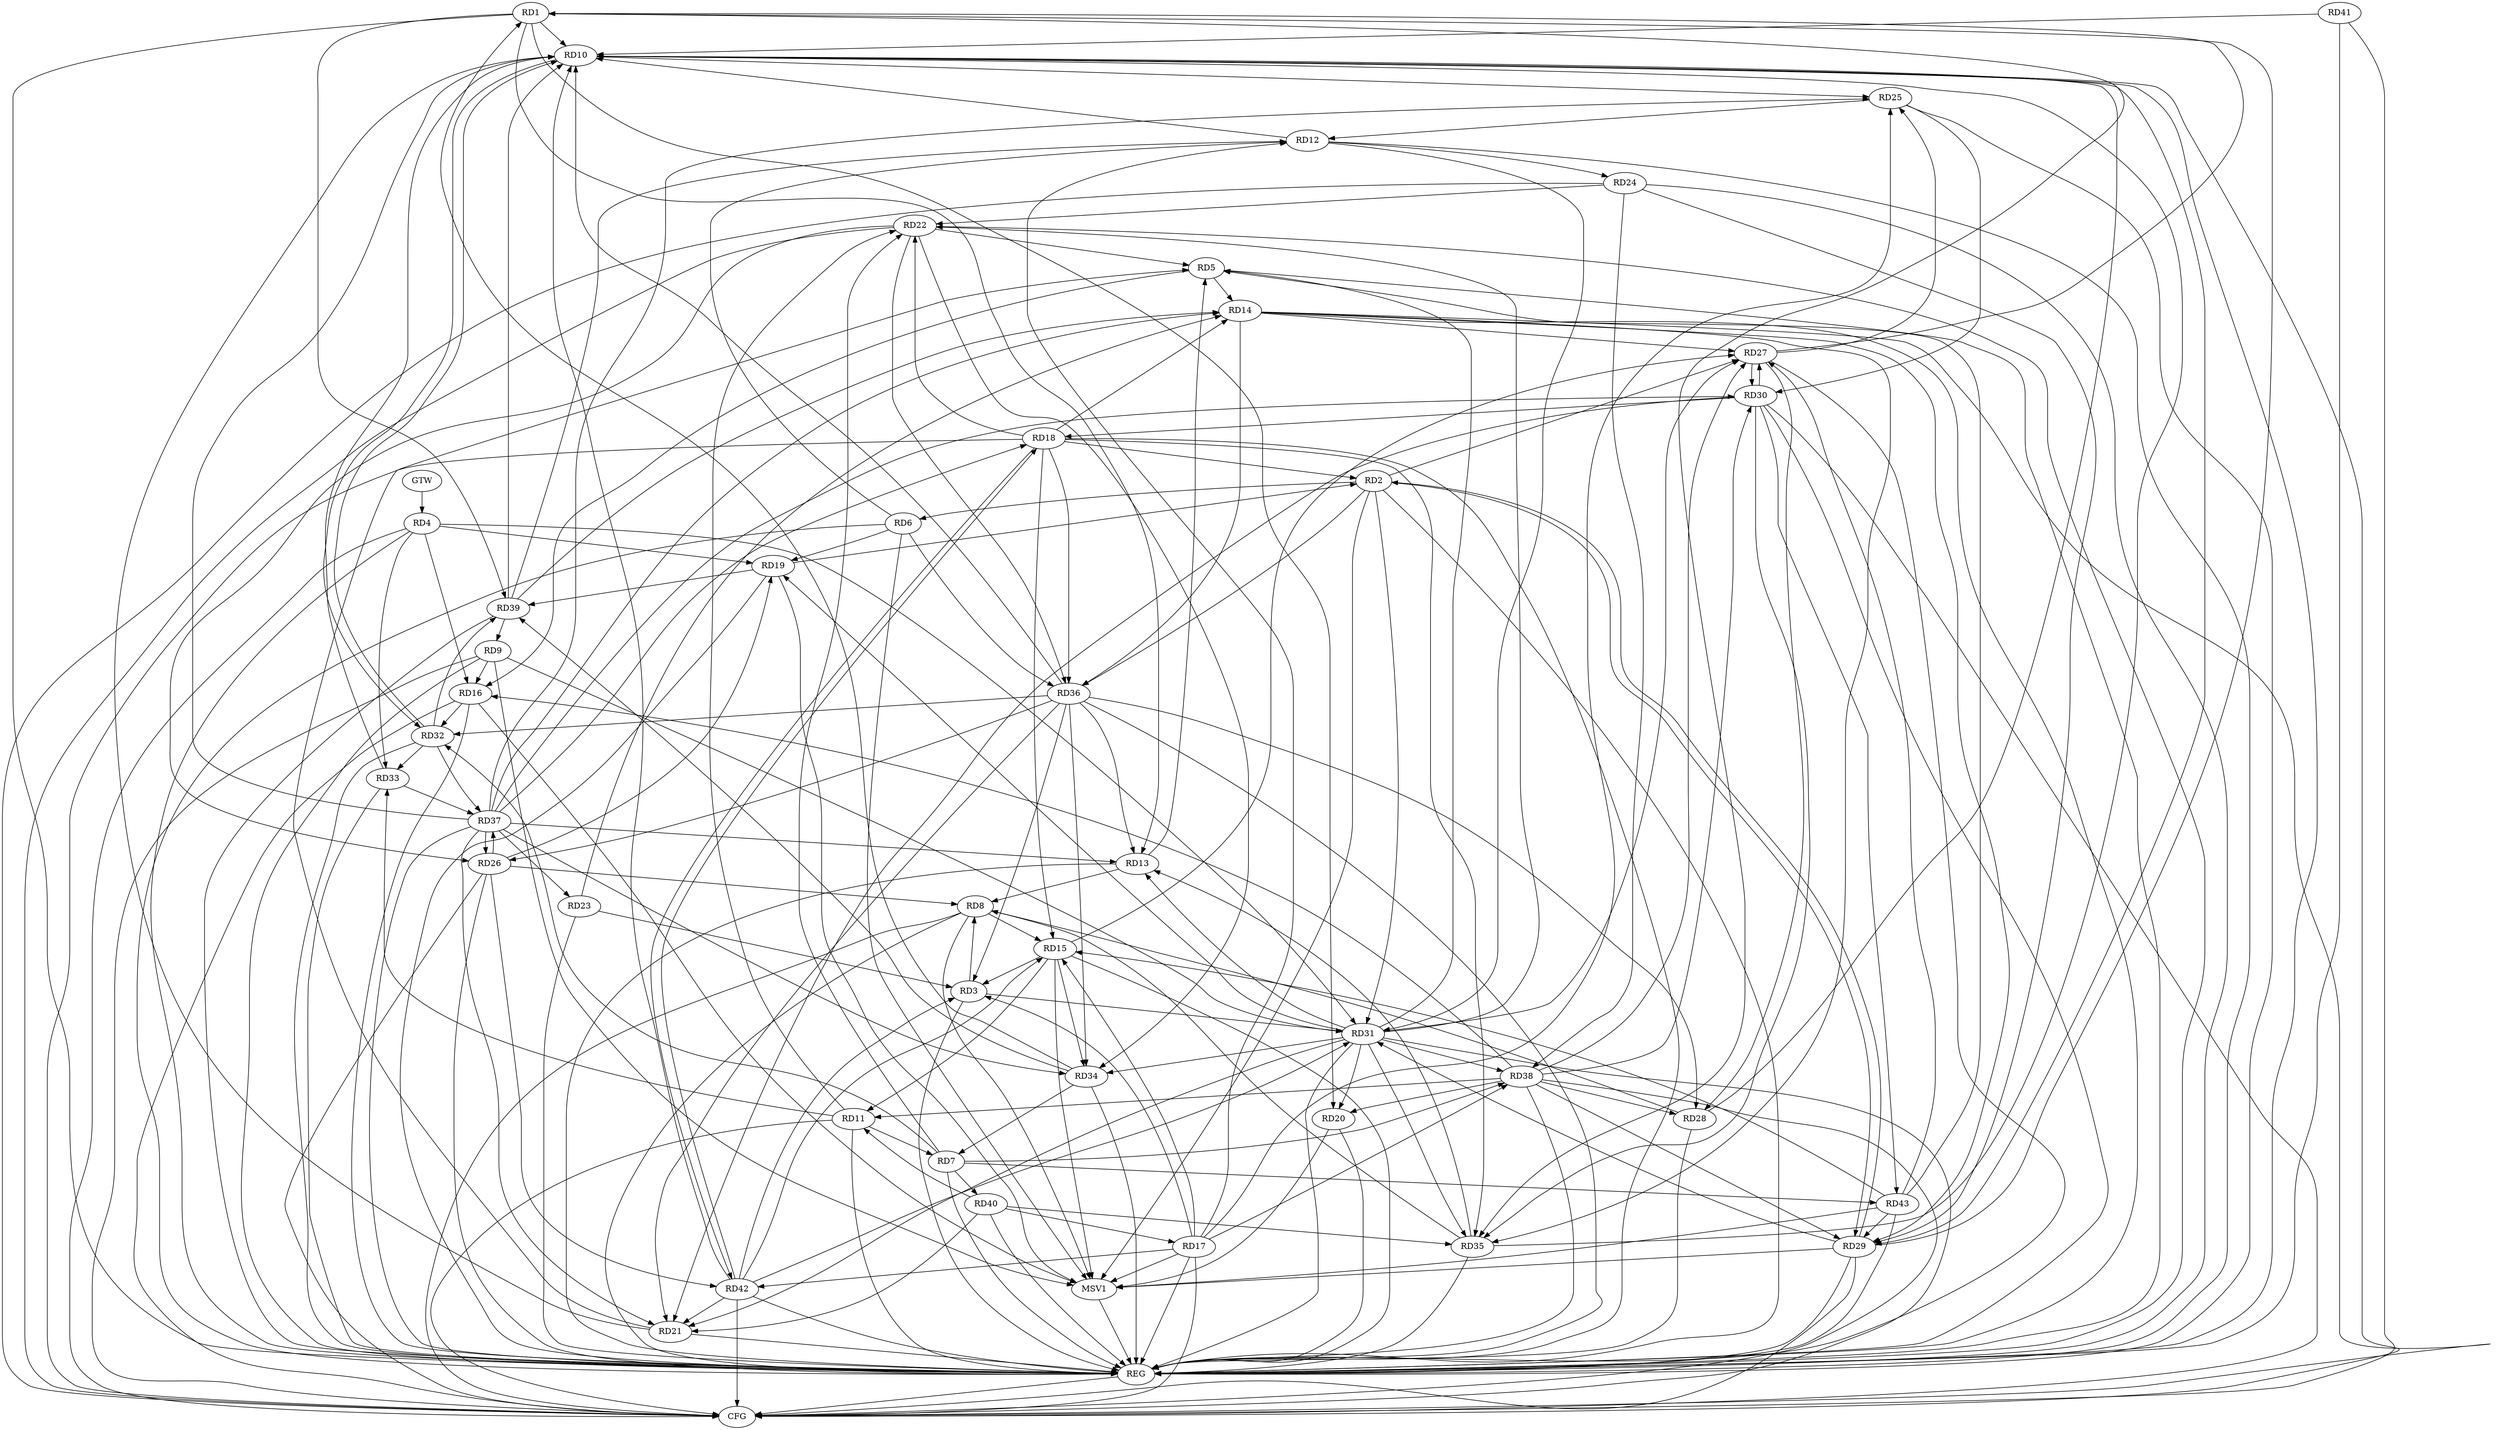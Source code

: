 strict digraph G {
  RD1 [ label="RD1" ];
  RD2 [ label="RD2" ];
  RD3 [ label="RD3" ];
  RD4 [ label="RD4" ];
  RD5 [ label="RD5" ];
  RD6 [ label="RD6" ];
  RD7 [ label="RD7" ];
  RD8 [ label="RD8" ];
  RD9 [ label="RD9" ];
  RD10 [ label="RD10" ];
  RD11 [ label="RD11" ];
  RD12 [ label="RD12" ];
  RD13 [ label="RD13" ];
  RD14 [ label="RD14" ];
  RD15 [ label="RD15" ];
  RD16 [ label="RD16" ];
  RD17 [ label="RD17" ];
  RD18 [ label="RD18" ];
  RD19 [ label="RD19" ];
  RD20 [ label="RD20" ];
  RD21 [ label="RD21" ];
  RD22 [ label="RD22" ];
  RD23 [ label="RD23" ];
  RD24 [ label="RD24" ];
  RD25 [ label="RD25" ];
  RD26 [ label="RD26" ];
  RD27 [ label="RD27" ];
  RD28 [ label="RD28" ];
  RD29 [ label="RD29" ];
  RD30 [ label="RD30" ];
  RD31 [ label="RD31" ];
  RD32 [ label="RD32" ];
  RD33 [ label="RD33" ];
  RD34 [ label="RD34" ];
  RD35 [ label="RD35" ];
  RD36 [ label="RD36" ];
  RD37 [ label="RD37" ];
  RD38 [ label="RD38" ];
  RD39 [ label="RD39" ];
  RD40 [ label="RD40" ];
  RD41 [ label="RD41" ];
  RD42 [ label="RD42" ];
  RD43 [ label="RD43" ];
  GTW [ label="GTW" ];
  REG [ label="REG" ];
  CFG [ label="CFG" ];
  MSV1 [ label="MSV1" ];
  RD1 -> RD13;
  RD1 -> RD20;
  RD27 -> RD1;
  RD29 -> RD1;
  RD34 -> RD1;
  RD1 -> RD35;
  RD1 -> RD39;
  RD2 -> RD6;
  RD18 -> RD2;
  RD19 -> RD2;
  RD2 -> RD27;
  RD2 -> RD29;
  RD29 -> RD2;
  RD2 -> RD31;
  RD2 -> RD36;
  RD3 -> RD8;
  RD15 -> RD3;
  RD17 -> RD3;
  RD23 -> RD3;
  RD3 -> RD31;
  RD36 -> RD3;
  RD42 -> RD3;
  RD4 -> RD16;
  RD4 -> RD19;
  RD4 -> RD31;
  RD4 -> RD33;
  RD13 -> RD5;
  RD5 -> RD14;
  RD5 -> RD16;
  RD21 -> RD5;
  RD22 -> RD5;
  RD31 -> RD5;
  RD43 -> RD5;
  RD6 -> RD12;
  RD6 -> RD19;
  RD6 -> RD36;
  RD11 -> RD7;
  RD7 -> RD22;
  RD7 -> RD32;
  RD34 -> RD7;
  RD7 -> RD38;
  RD7 -> RD40;
  RD7 -> RD43;
  RD13 -> RD8;
  RD8 -> RD15;
  RD26 -> RD8;
  RD28 -> RD8;
  RD35 -> RD8;
  RD9 -> RD16;
  RD9 -> RD31;
  RD39 -> RD9;
  RD10 -> RD25;
  RD10 -> RD29;
  RD10 -> RD32;
  RD15 -> RD11;
  RD11 -> RD22;
  RD11 -> RD33;
  RD38 -> RD11;
  RD40 -> RD11;
  RD17 -> RD12;
  RD12 -> RD24;
  RD25 -> RD12;
  RD12 -> RD31;
  RD39 -> RD12;
  RD31 -> RD13;
  RD35 -> RD13;
  RD36 -> RD13;
  RD37 -> RD13;
  RD18 -> RD14;
  RD23 -> RD14;
  RD14 -> RD27;
  RD14 -> RD29;
  RD14 -> RD35;
  RD14 -> RD36;
  RD37 -> RD14;
  RD39 -> RD14;
  RD17 -> RD15;
  RD18 -> RD15;
  RD15 -> RD27;
  RD15 -> RD34;
  RD42 -> RD15;
  RD43 -> RD15;
  RD16 -> RD32;
  RD38 -> RD16;
  RD17 -> RD25;
  RD17 -> RD38;
  RD40 -> RD17;
  RD17 -> RD42;
  RD18 -> RD22;
  RD30 -> RD18;
  RD18 -> RD35;
  RD18 -> RD36;
  RD37 -> RD18;
  RD18 -> RD42;
  RD42 -> RD18;
  RD26 -> RD19;
  RD31 -> RD19;
  RD19 -> RD39;
  RD31 -> RD20;
  RD38 -> RD20;
  RD30 -> RD21;
  RD31 -> RD21;
  RD36 -> RD21;
  RD37 -> RD21;
  RD40 -> RD21;
  RD42 -> RD21;
  RD24 -> RD22;
  RD22 -> RD26;
  RD31 -> RD22;
  RD22 -> RD34;
  RD22 -> RD36;
  RD37 -> RD23;
  RD24 -> RD29;
  RD24 -> RD38;
  RD27 -> RD25;
  RD25 -> RD30;
  RD37 -> RD25;
  RD36 -> RD26;
  RD26 -> RD37;
  RD37 -> RD26;
  RD26 -> RD42;
  RD27 -> RD28;
  RD27 -> RD30;
  RD30 -> RD27;
  RD31 -> RD27;
  RD38 -> RD27;
  RD43 -> RD27;
  RD36 -> RD28;
  RD38 -> RD28;
  RD29 -> RD31;
  RD38 -> RD29;
  RD43 -> RD29;
  RD30 -> RD35;
  RD37 -> RD30;
  RD38 -> RD30;
  RD30 -> RD43;
  RD31 -> RD34;
  RD31 -> RD35;
  RD31 -> RD38;
  RD42 -> RD31;
  RD32 -> RD33;
  RD36 -> RD32;
  RD32 -> RD37;
  RD32 -> RD39;
  RD33 -> RD37;
  RD36 -> RD34;
  RD37 -> RD34;
  RD34 -> RD39;
  RD40 -> RD35;
  GTW -> RD4;
  RD1 -> REG;
  RD2 -> REG;
  RD3 -> REG;
  RD4 -> REG;
  RD5 -> REG;
  RD6 -> REG;
  RD7 -> REG;
  RD8 -> REG;
  RD9 -> REG;
  RD10 -> REG;
  RD11 -> REG;
  RD12 -> REG;
  RD13 -> REG;
  RD14 -> REG;
  RD15 -> REG;
  RD16 -> REG;
  RD17 -> REG;
  RD18 -> REG;
  RD19 -> REG;
  RD20 -> REG;
  RD21 -> REG;
  RD22 -> REG;
  RD23 -> REG;
  RD24 -> REG;
  RD25 -> REG;
  RD26 -> REG;
  RD27 -> REG;
  RD28 -> REG;
  RD29 -> REG;
  RD30 -> REG;
  RD31 -> REG;
  RD32 -> REG;
  RD33 -> REG;
  RD34 -> REG;
  RD35 -> REG;
  RD36 -> REG;
  RD37 -> REG;
  RD38 -> REG;
  RD39 -> REG;
  RD40 -> REG;
  RD41 -> REG;
  RD42 -> REG;
  RD43 -> REG;
  RD31 -> CFG;
  RD14 -> CFG;
  RD4 -> CFG;
  RD9 -> CFG;
  RD8 -> CFG;
  RD24 -> CFG;
  RD42 -> CFG;
  RD22 -> CFG;
  RD29 -> CFG;
  RD18 -> CFG;
  RD16 -> CFG;
  RD11 -> CFG;
  RD10 -> CFG;
  RD17 -> CFG;
  RD26 -> CFG;
  RD41 -> CFG;
  RD38 -> CFG;
  RD30 -> CFG;
  REG -> CFG;
  RD41 -> RD10;
  RD33 -> RD10;
  RD36 -> RD10;
  RD42 -> RD10;
  RD37 -> RD10;
  RD35 -> RD10;
  RD32 -> RD10;
  RD12 -> RD10;
  RD21 -> RD10;
  RD39 -> RD10;
  RD28 -> RD10;
  RD1 -> RD10;
  RD2 -> MSV1;
  RD8 -> MSV1;
  RD15 -> MSV1;
  RD16 -> MSV1;
  RD17 -> MSV1;
  RD29 -> MSV1;
  RD43 -> MSV1;
  RD6 -> MSV1;
  RD20 -> MSV1;
  RD19 -> MSV1;
  RD9 -> MSV1;
  MSV1 -> REG;
}
